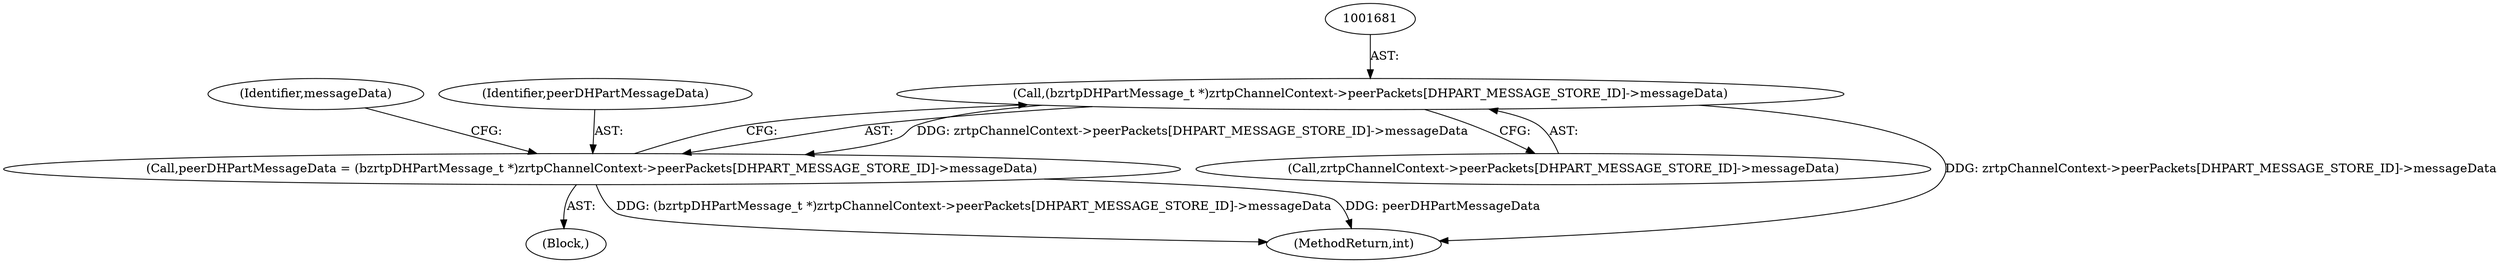 digraph "0_bzrtp_bbb1e6e2f467ee4bd7b9a8c800e4f07343d7d99b@array" {
"1001680" [label="(Call,(bzrtpDHPartMessage_t *)zrtpChannelContext->peerPackets[DHPART_MESSAGE_STORE_ID]->messageData)"];
"1001678" [label="(Call,peerDHPartMessageData = (bzrtpDHPartMessage_t *)zrtpChannelContext->peerPackets[DHPART_MESSAGE_STORE_ID]->messageData)"];
"1001691" [label="(Identifier,messageData)"];
"1001680" [label="(Call,(bzrtpDHPartMessage_t *)zrtpChannelContext->peerPackets[DHPART_MESSAGE_STORE_ID]->messageData)"];
"1001678" [label="(Call,peerDHPartMessageData = (bzrtpDHPartMessage_t *)zrtpChannelContext->peerPackets[DHPART_MESSAGE_STORE_ID]->messageData)"];
"1001682" [label="(Call,zrtpChannelContext->peerPackets[DHPART_MESSAGE_STORE_ID]->messageData)"];
"1001966" [label="(MethodReturn,int)"];
"1001679" [label="(Identifier,peerDHPartMessageData)"];
"1001661" [label="(Block,)"];
"1001680" -> "1001678"  [label="AST: "];
"1001680" -> "1001682"  [label="CFG: "];
"1001681" -> "1001680"  [label="AST: "];
"1001682" -> "1001680"  [label="AST: "];
"1001678" -> "1001680"  [label="CFG: "];
"1001680" -> "1001966"  [label="DDG: zrtpChannelContext->peerPackets[DHPART_MESSAGE_STORE_ID]->messageData"];
"1001680" -> "1001678"  [label="DDG: zrtpChannelContext->peerPackets[DHPART_MESSAGE_STORE_ID]->messageData"];
"1001678" -> "1001661"  [label="AST: "];
"1001679" -> "1001678"  [label="AST: "];
"1001691" -> "1001678"  [label="CFG: "];
"1001678" -> "1001966"  [label="DDG: peerDHPartMessageData"];
"1001678" -> "1001966"  [label="DDG: (bzrtpDHPartMessage_t *)zrtpChannelContext->peerPackets[DHPART_MESSAGE_STORE_ID]->messageData"];
}
